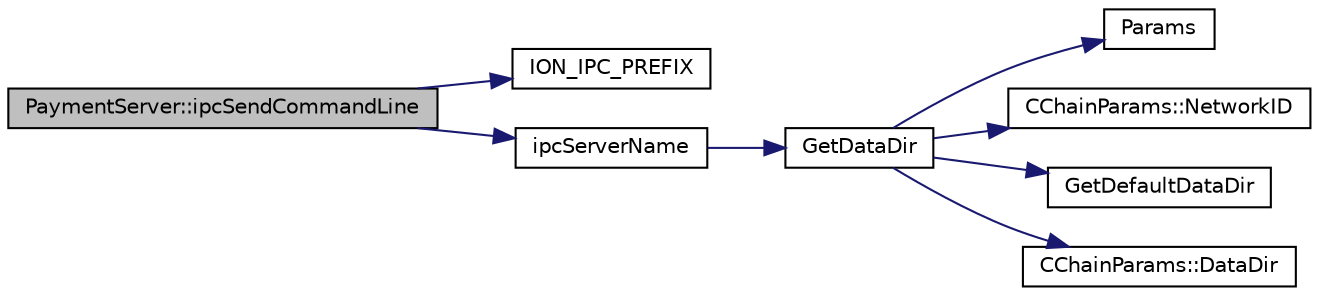 digraph "PaymentServer::ipcSendCommandLine"
{
  edge [fontname="Helvetica",fontsize="10",labelfontname="Helvetica",labelfontsize="10"];
  node [fontname="Helvetica",fontsize="10",shape=record];
  rankdir="LR";
  Node14 [label="PaymentServer::ipcSendCommandLine",height=0.2,width=0.4,color="black", fillcolor="grey75", style="filled", fontcolor="black"];
  Node14 -> Node15 [color="midnightblue",fontsize="10",style="solid",fontname="Helvetica"];
  Node15 [label="ION_IPC_PREFIX",height=0.2,width=0.4,color="black", fillcolor="white", style="filled",URL="$d5/dec/paymentserver_8cpp.html#a3b83d22ee80b109d2be2aa8799915a45"];
  Node14 -> Node16 [color="midnightblue",fontsize="10",style="solid",fontname="Helvetica"];
  Node16 [label="ipcServerName",height=0.2,width=0.4,color="black", fillcolor="white", style="filled",URL="$d5/dec/paymentserver_8cpp.html#a06f7a2d83ad9e570cb6035e69bd89f4b"];
  Node16 -> Node17 [color="midnightblue",fontsize="10",style="solid",fontname="Helvetica"];
  Node17 [label="GetDataDir",height=0.2,width=0.4,color="black", fillcolor="white", style="filled",URL="$df/d2d/util_8cpp.html#ab83866a054745d4b30a3948a1b44beba"];
  Node17 -> Node18 [color="midnightblue",fontsize="10",style="solid",fontname="Helvetica"];
  Node18 [label="Params",height=0.2,width=0.4,color="black", fillcolor="white", style="filled",URL="$df/dbf/chainparams_8cpp.html#ace5c5b706d71a324a417dd2db394fd4a",tooltip="Return the currently selected parameters. "];
  Node17 -> Node19 [color="midnightblue",fontsize="10",style="solid",fontname="Helvetica"];
  Node19 [label="CChainParams::NetworkID",height=0.2,width=0.4,color="black", fillcolor="white", style="filled",URL="$d1/d4f/class_c_chain_params.html#a90dc493ec0c0325c98c3ac06eb99862b"];
  Node17 -> Node20 [color="midnightblue",fontsize="10",style="solid",fontname="Helvetica"];
  Node20 [label="GetDefaultDataDir",height=0.2,width=0.4,color="black", fillcolor="white", style="filled",URL="$df/d2d/util_8cpp.html#ab272995de020a3bcbf743be630e485c6"];
  Node17 -> Node21 [color="midnightblue",fontsize="10",style="solid",fontname="Helvetica"];
  Node21 [label="CChainParams::DataDir",height=0.2,width=0.4,color="black", fillcolor="white", style="filled",URL="$d1/d4f/class_c_chain_params.html#a959488b5d8e6fe62857940b831d73a78"];
}
